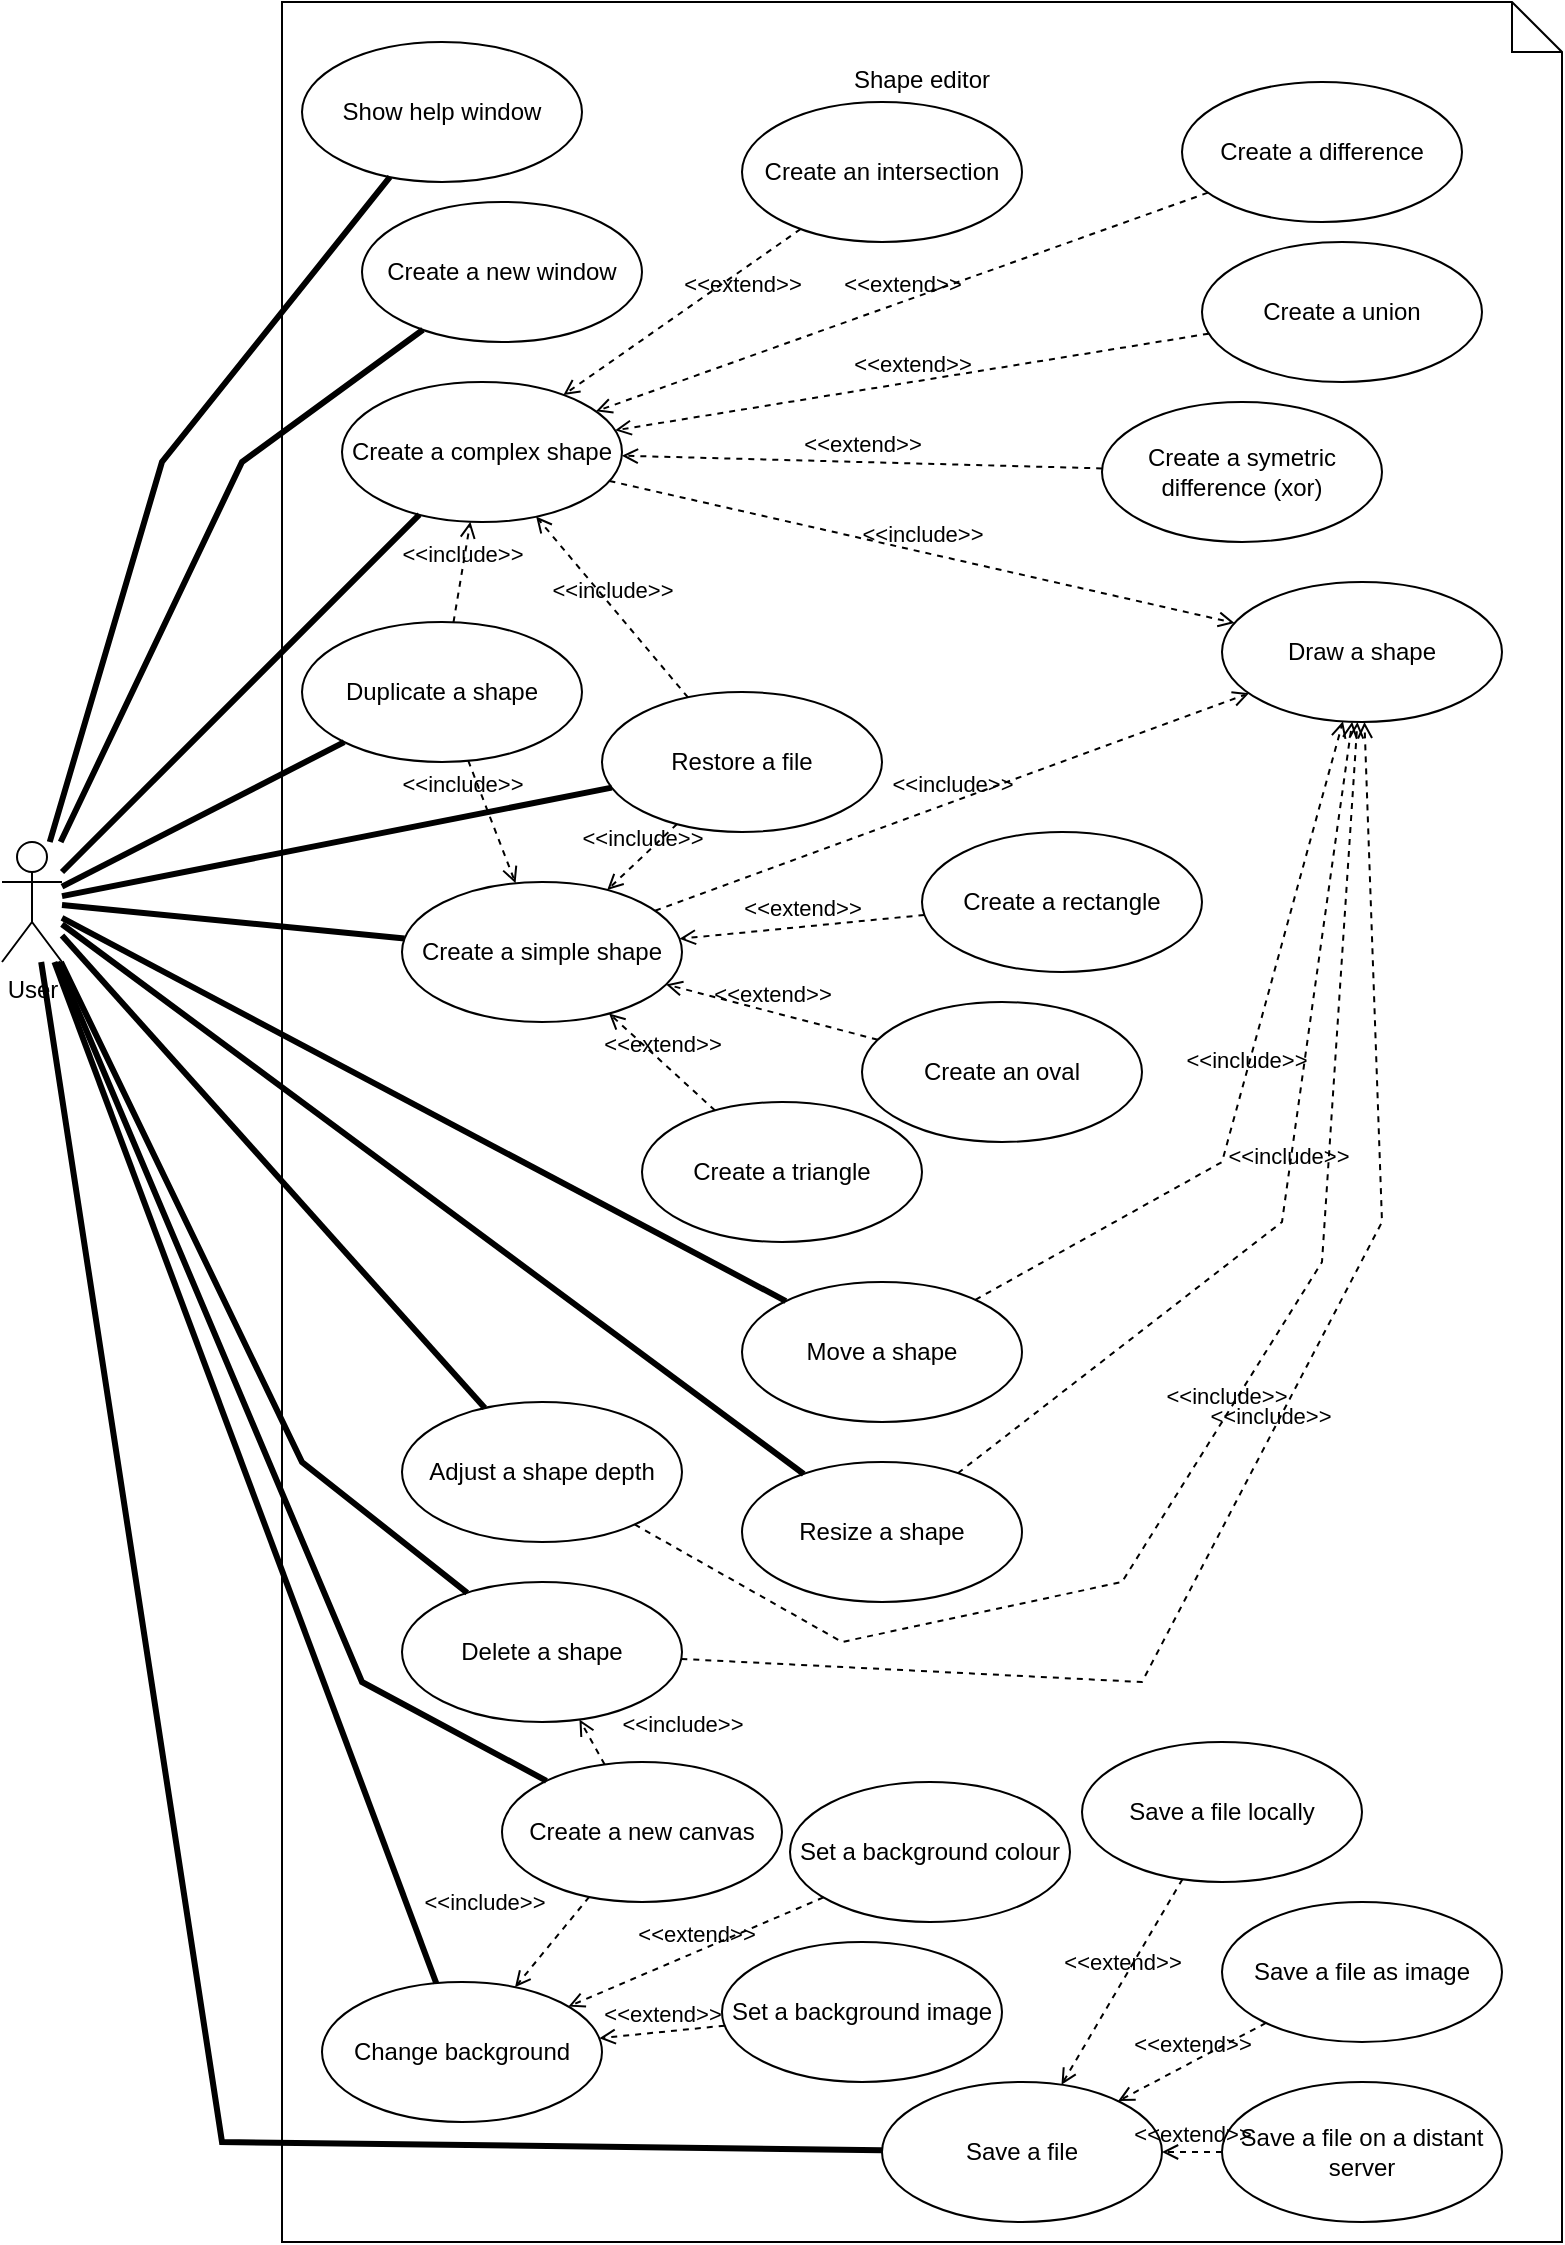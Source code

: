 <mxfile version="24.2.5" type="device">
  <diagram name="Page-1" id="GmKOVnu1HUBhw32VolcF">
    <mxGraphModel dx="1674" dy="884" grid="1" gridSize="10" guides="1" tooltips="1" connect="1" arrows="1" fold="1" page="1" pageScale="1" pageWidth="827" pageHeight="1169" math="0" shadow="0">
      <root>
        <mxCell id="0" />
        <mxCell id="1" parent="0" />
        <mxCell id="gjoIWEntqids-umup4c_-11" value="Shape editor" style="shape=note2;boundedLbl=1;whiteSpace=wrap;html=1;size=25;verticalAlign=top;align=center;" parent="1" vertex="1">
          <mxGeometry x="160" y="10" width="640" height="1120" as="geometry" />
        </mxCell>
        <mxCell id="gjoIWEntqids-umup4c_-12" value="Create a simple shape" style="ellipse;whiteSpace=wrap;html=1;" parent="1" vertex="1">
          <mxGeometry x="220" y="450" width="140" height="70" as="geometry" />
        </mxCell>
        <mxCell id="gjoIWEntqids-umup4c_-13" value="Create a rectangle" style="ellipse;whiteSpace=wrap;html=1;" parent="1" vertex="1">
          <mxGeometry x="480" y="425" width="140" height="70" as="geometry" />
        </mxCell>
        <mxCell id="gjoIWEntqids-umup4c_-16" value="Move&amp;nbsp;a shape" style="ellipse;whiteSpace=wrap;html=1;" parent="1" vertex="1">
          <mxGeometry x="390" y="650" width="140" height="70" as="geometry" />
        </mxCell>
        <mxCell id="gjoIWEntqids-umup4c_-17" value="Resize&amp;nbsp;a shape" style="ellipse;whiteSpace=wrap;html=1;" parent="1" vertex="1">
          <mxGeometry x="390" y="740" width="140" height="70" as="geometry" />
        </mxCell>
        <mxCell id="gjoIWEntqids-umup4c_-18" value="Save a file" style="ellipse;whiteSpace=wrap;html=1;" parent="1" vertex="1">
          <mxGeometry x="460" y="1050" width="140" height="70" as="geometry" />
        </mxCell>
        <mxCell id="gjoIWEntqids-umup4c_-19" value="Restore a file" style="ellipse;whiteSpace=wrap;html=1;" parent="1" vertex="1">
          <mxGeometry x="320" y="355" width="140" height="70" as="geometry" />
        </mxCell>
        <mxCell id="gjoIWEntqids-umup4c_-20" value="User" style="shape=umlActor;verticalLabelPosition=bottom;verticalAlign=top;html=1;" parent="1" vertex="1">
          <mxGeometry x="20" y="430" width="30" height="60" as="geometry" />
        </mxCell>
        <mxCell id="gjoIWEntqids-umup4c_-25" value="" style="endArrow=none;startArrow=none;endFill=0;startFill=0;endSize=8;html=1;verticalAlign=bottom;labelBackgroundColor=none;strokeWidth=3;rounded=0;" parent="1" source="gjoIWEntqids-umup4c_-20" target="gjoIWEntqids-umup4c_-12" edge="1">
          <mxGeometry width="160" relative="1" as="geometry">
            <mxPoint x="90" y="450" as="sourcePoint" />
            <mxPoint x="240" y="450" as="targetPoint" />
          </mxGeometry>
        </mxCell>
        <mxCell id="gjoIWEntqids-umup4c_-29" value="" style="endArrow=none;startArrow=none;endFill=0;startFill=0;endSize=8;html=1;verticalAlign=bottom;labelBackgroundColor=none;strokeWidth=3;rounded=0;" parent="1" source="gjoIWEntqids-umup4c_-20" target="gjoIWEntqids-umup4c_-16" edge="1">
          <mxGeometry width="160" relative="1" as="geometry">
            <mxPoint x="60" y="459" as="sourcePoint" />
            <mxPoint x="271" y="304" as="targetPoint" />
          </mxGeometry>
        </mxCell>
        <mxCell id="gjoIWEntqids-umup4c_-30" value="" style="endArrow=none;startArrow=none;endFill=0;startFill=0;endSize=8;html=1;verticalAlign=bottom;labelBackgroundColor=none;strokeWidth=3;rounded=0;" parent="1" source="gjoIWEntqids-umup4c_-20" target="gjoIWEntqids-umup4c_-17" edge="1">
          <mxGeometry width="160" relative="1" as="geometry">
            <mxPoint x="60" y="467" as="sourcePoint" />
            <mxPoint x="274" y="427" as="targetPoint" />
          </mxGeometry>
        </mxCell>
        <mxCell id="gjoIWEntqids-umup4c_-31" value="" style="endArrow=none;startArrow=none;endFill=0;startFill=0;endSize=8;html=1;verticalAlign=bottom;labelBackgroundColor=none;strokeWidth=3;rounded=0;" parent="1" source="gjoIWEntqids-umup4c_-20" target="gjoIWEntqids-umup4c_-19" edge="1">
          <mxGeometry width="160" relative="1" as="geometry">
            <mxPoint x="60" y="473" as="sourcePoint" />
            <mxPoint x="274" y="513" as="targetPoint" />
          </mxGeometry>
        </mxCell>
        <mxCell id="gjoIWEntqids-umup4c_-32" value="" style="endArrow=none;startArrow=none;endFill=0;startFill=0;endSize=8;html=1;verticalAlign=bottom;labelBackgroundColor=none;strokeWidth=3;rounded=0;" parent="1" source="gjoIWEntqids-umup4c_-20" target="gjoIWEntqids-umup4c_-18" edge="1">
          <mxGeometry width="160" relative="1" as="geometry">
            <mxPoint x="60" y="483" as="sourcePoint" />
            <mxPoint x="264" y="655" as="targetPoint" />
            <Array as="points">
              <mxPoint x="130" y="1080" />
            </Array>
          </mxGeometry>
        </mxCell>
        <mxCell id="gjoIWEntqids-umup4c_-35" value="Create a complex&amp;nbsp;shape" style="ellipse;whiteSpace=wrap;html=1;" parent="1" vertex="1">
          <mxGeometry x="190" y="200" width="140" height="70" as="geometry" />
        </mxCell>
        <mxCell id="gjoIWEntqids-umup4c_-36" value="" style="endArrow=none;startArrow=none;endFill=0;startFill=0;endSize=8;html=1;verticalAlign=bottom;labelBackgroundColor=none;strokeWidth=3;rounded=0;" parent="1" source="gjoIWEntqids-umup4c_-20" target="gjoIWEntqids-umup4c_-35" edge="1">
          <mxGeometry width="160" relative="1" as="geometry">
            <mxPoint x="60" y="467" as="sourcePoint" />
            <mxPoint x="276" y="419" as="targetPoint" />
          </mxGeometry>
        </mxCell>
        <mxCell id="gjoIWEntqids-umup4c_-37" value="Create an intersection" style="ellipse;whiteSpace=wrap;html=1;" parent="1" vertex="1">
          <mxGeometry x="390" y="60" width="140" height="70" as="geometry" />
        </mxCell>
        <mxCell id="gjoIWEntqids-umup4c_-38" value="Create a union" style="ellipse;whiteSpace=wrap;html=1;" parent="1" vertex="1">
          <mxGeometry x="620" y="130" width="140" height="70" as="geometry" />
        </mxCell>
        <mxCell id="gjoIWEntqids-umup4c_-39" value="Create a difference" style="ellipse;whiteSpace=wrap;html=1;" parent="1" vertex="1">
          <mxGeometry x="610" y="50" width="140" height="70" as="geometry" />
        </mxCell>
        <mxCell id="gjoIWEntqids-umup4c_-49" value="Draw a shape" style="ellipse;whiteSpace=wrap;html=1;" parent="1" vertex="1">
          <mxGeometry x="630" y="300" width="140" height="70" as="geometry" />
        </mxCell>
        <mxCell id="gjoIWEntqids-umup4c_-50" value="&amp;lt;&amp;lt;include&amp;gt;&amp;gt;" style="html=1;verticalAlign=bottom;labelBackgroundColor=none;endArrow=open;endFill=0;dashed=1;rounded=0;" parent="1" source="gjoIWEntqids-umup4c_-35" target="gjoIWEntqids-umup4c_-49" edge="1">
          <mxGeometry width="160" relative="1" as="geometry">
            <mxPoint x="430" y="330" as="sourcePoint" />
            <mxPoint x="590" y="330" as="targetPoint" />
          </mxGeometry>
        </mxCell>
        <mxCell id="gjoIWEntqids-umup4c_-51" value="&amp;lt;&amp;lt;include&amp;gt;&amp;gt;" style="html=1;verticalAlign=bottom;labelBackgroundColor=none;endArrow=open;endFill=0;dashed=1;rounded=0;" parent="1" source="gjoIWEntqids-umup4c_-12" target="gjoIWEntqids-umup4c_-49" edge="1">
          <mxGeometry width="160" relative="1" as="geometry">
            <mxPoint x="406" y="307" as="sourcePoint" />
            <mxPoint x="654" y="353" as="targetPoint" />
          </mxGeometry>
        </mxCell>
        <mxCell id="gjoIWEntqids-umup4c_-52" value="&amp;lt;&amp;lt;include&amp;gt;&amp;gt;" style="html=1;verticalAlign=bottom;labelBackgroundColor=none;endArrow=open;endFill=0;dashed=1;rounded=0;" parent="1" source="gjoIWEntqids-umup4c_-16" target="gjoIWEntqids-umup4c_-49" edge="1">
          <mxGeometry width="160" relative="1" as="geometry">
            <mxPoint x="409" y="398" as="sourcePoint" />
            <mxPoint x="652" y="372" as="targetPoint" />
            <Array as="points">
              <mxPoint x="630" y="590" />
            </Array>
          </mxGeometry>
        </mxCell>
        <mxCell id="gjoIWEntqids-umup4c_-53" value="&amp;lt;&amp;lt;include&amp;gt;&amp;gt;" style="html=1;verticalAlign=bottom;labelBackgroundColor=none;endArrow=open;endFill=0;dashed=1;rounded=0;" parent="1" source="gjoIWEntqids-umup4c_-17" target="gjoIWEntqids-umup4c_-49" edge="1">
          <mxGeometry width="160" relative="1" as="geometry">
            <mxPoint x="409" y="398" as="sourcePoint" />
            <mxPoint x="652" y="372" as="targetPoint" />
            <Array as="points">
              <mxPoint x="660" y="620" />
            </Array>
          </mxGeometry>
        </mxCell>
        <mxCell id="AcUa_AKjGAC0bcapaDOY-1" value="&amp;lt;&amp;lt;extend&amp;gt;&amp;gt;" style="html=1;verticalAlign=bottom;labelBackgroundColor=none;endArrow=open;endFill=0;dashed=1;rounded=0;" edge="1" parent="1" source="gjoIWEntqids-umup4c_-39" target="gjoIWEntqids-umup4c_-35">
          <mxGeometry width="160" relative="1" as="geometry">
            <mxPoint x="324" y="329" as="sourcePoint" />
            <mxPoint x="296" y="391" as="targetPoint" />
          </mxGeometry>
        </mxCell>
        <mxCell id="AcUa_AKjGAC0bcapaDOY-2" value="&amp;lt;&amp;lt;extend&amp;gt;&amp;gt;" style="html=1;verticalAlign=bottom;labelBackgroundColor=none;endArrow=open;endFill=0;dashed=1;rounded=0;" edge="1" parent="1" source="gjoIWEntqids-umup4c_-38" target="gjoIWEntqids-umup4c_-35">
          <mxGeometry width="160" relative="1" as="geometry">
            <mxPoint x="567" y="198" as="sourcePoint" />
            <mxPoint x="393" y="272" as="targetPoint" />
          </mxGeometry>
        </mxCell>
        <mxCell id="AcUa_AKjGAC0bcapaDOY-3" value="&amp;lt;&amp;lt;extend&amp;gt;&amp;gt;" style="html=1;verticalAlign=bottom;labelBackgroundColor=none;endArrow=open;endFill=0;dashed=1;rounded=0;" edge="1" parent="1" source="gjoIWEntqids-umup4c_-37" target="gjoIWEntqids-umup4c_-35">
          <mxGeometry x="-0.379" y="13" width="160" relative="1" as="geometry">
            <mxPoint x="561" y="272" as="sourcePoint" />
            <mxPoint x="409" y="288" as="targetPoint" />
            <mxPoint as="offset" />
          </mxGeometry>
        </mxCell>
        <mxCell id="AcUa_AKjGAC0bcapaDOY-4" value="&amp;lt;&amp;lt;include&amp;gt;&amp;gt;" style="html=1;verticalAlign=bottom;labelBackgroundColor=none;endArrow=open;endFill=0;dashed=1;rounded=0;" edge="1" parent="1" source="gjoIWEntqids-umup4c_-19" target="gjoIWEntqids-umup4c_-35">
          <mxGeometry width="160" relative="1" as="geometry">
            <mxPoint x="406" y="307" as="sourcePoint" />
            <mxPoint x="654" y="353" as="targetPoint" />
          </mxGeometry>
        </mxCell>
        <mxCell id="AcUa_AKjGAC0bcapaDOY-5" value="&amp;lt;&amp;lt;include&amp;gt;&amp;gt;" style="html=1;verticalAlign=bottom;labelBackgroundColor=none;endArrow=open;endFill=0;dashed=1;rounded=0;" edge="1" parent="1" source="gjoIWEntqids-umup4c_-19" target="gjoIWEntqids-umup4c_-12">
          <mxGeometry width="160" relative="1" as="geometry">
            <mxPoint x="296" y="391" as="sourcePoint" />
            <mxPoint x="324" y="329" as="targetPoint" />
          </mxGeometry>
        </mxCell>
        <mxCell id="AcUa_AKjGAC0bcapaDOY-6" value="&amp;lt;&amp;lt;extend&amp;gt;&amp;gt;" style="html=1;verticalAlign=bottom;labelBackgroundColor=none;endArrow=open;endFill=0;dashed=1;rounded=0;" edge="1" parent="1" source="gjoIWEntqids-umup4c_-13" target="gjoIWEntqids-umup4c_-12">
          <mxGeometry width="160" relative="1" as="geometry">
            <mxPoint x="567" y="198" as="sourcePoint" />
            <mxPoint x="393" y="272" as="targetPoint" />
          </mxGeometry>
        </mxCell>
        <mxCell id="AcUa_AKjGAC0bcapaDOY-7" value="Create a symetric difference (xor)" style="ellipse;whiteSpace=wrap;html=1;" vertex="1" parent="1">
          <mxGeometry x="570" y="210" width="140" height="70" as="geometry" />
        </mxCell>
        <mxCell id="AcUa_AKjGAC0bcapaDOY-8" value="&amp;lt;&amp;lt;extend&amp;gt;&amp;gt;" style="html=1;verticalAlign=bottom;labelBackgroundColor=none;endArrow=open;endFill=0;dashed=1;rounded=0;" edge="1" parent="1" source="AcUa_AKjGAC0bcapaDOY-7" target="gjoIWEntqids-umup4c_-35">
          <mxGeometry width="160" relative="1" as="geometry">
            <mxPoint x="653" y="245" as="sourcePoint" />
            <mxPoint x="407" y="284" as="targetPoint" />
          </mxGeometry>
        </mxCell>
        <mxCell id="AcUa_AKjGAC0bcapaDOY-9" value="Create an oval" style="ellipse;whiteSpace=wrap;html=1;" vertex="1" parent="1">
          <mxGeometry x="450" y="510" width="140" height="70" as="geometry" />
        </mxCell>
        <mxCell id="AcUa_AKjGAC0bcapaDOY-10" value="&amp;lt;&amp;lt;extend&amp;gt;&amp;gt;" style="html=1;verticalAlign=bottom;labelBackgroundColor=none;endArrow=open;endFill=0;dashed=1;rounded=0;" edge="1" parent="1" source="AcUa_AKjGAC0bcapaDOY-9" target="gjoIWEntqids-umup4c_-12">
          <mxGeometry width="160" relative="1" as="geometry">
            <mxPoint x="491" y="476" as="sourcePoint" />
            <mxPoint x="369" y="488" as="targetPoint" />
          </mxGeometry>
        </mxCell>
        <mxCell id="AcUa_AKjGAC0bcapaDOY-11" value="Create a triangle" style="ellipse;whiteSpace=wrap;html=1;" vertex="1" parent="1">
          <mxGeometry x="340" y="560" width="140" height="70" as="geometry" />
        </mxCell>
        <mxCell id="AcUa_AKjGAC0bcapaDOY-12" value="&amp;lt;&amp;lt;extend&amp;gt;&amp;gt;" style="html=1;verticalAlign=bottom;labelBackgroundColor=none;endArrow=open;endFill=0;dashed=1;rounded=0;" edge="1" parent="1" source="AcUa_AKjGAC0bcapaDOY-11" target="gjoIWEntqids-umup4c_-12">
          <mxGeometry width="160" relative="1" as="geometry">
            <mxPoint x="491" y="476" as="sourcePoint" />
            <mxPoint x="369" y="488" as="targetPoint" />
          </mxGeometry>
        </mxCell>
        <mxCell id="AcUa_AKjGAC0bcapaDOY-14" value="Change background" style="ellipse;whiteSpace=wrap;html=1;" vertex="1" parent="1">
          <mxGeometry x="180" y="1000" width="140" height="70" as="geometry" />
        </mxCell>
        <mxCell id="AcUa_AKjGAC0bcapaDOY-15" value="Set a background colour" style="ellipse;whiteSpace=wrap;html=1;" vertex="1" parent="1">
          <mxGeometry x="414" y="900" width="140" height="70" as="geometry" />
        </mxCell>
        <mxCell id="AcUa_AKjGAC0bcapaDOY-16" value="Set a background image" style="ellipse;whiteSpace=wrap;html=1;" vertex="1" parent="1">
          <mxGeometry x="380" y="980" width="140" height="70" as="geometry" />
        </mxCell>
        <mxCell id="AcUa_AKjGAC0bcapaDOY-17" value="&amp;lt;&amp;lt;extend&amp;gt;&amp;gt;" style="html=1;verticalAlign=bottom;labelBackgroundColor=none;endArrow=open;endFill=0;dashed=1;rounded=0;" edge="1" parent="1" source="AcUa_AKjGAC0bcapaDOY-15" target="AcUa_AKjGAC0bcapaDOY-14">
          <mxGeometry x="-0.008" width="160" relative="1" as="geometry">
            <mxPoint x="633" y="186" as="sourcePoint" />
            <mxPoint x="337" y="234" as="targetPoint" />
            <mxPoint as="offset" />
          </mxGeometry>
        </mxCell>
        <mxCell id="AcUa_AKjGAC0bcapaDOY-18" value="&amp;lt;&amp;lt;extend&amp;gt;&amp;gt;" style="html=1;verticalAlign=bottom;labelBackgroundColor=none;endArrow=open;endFill=0;dashed=1;rounded=0;" edge="1" parent="1" source="AcUa_AKjGAC0bcapaDOY-16" target="AcUa_AKjGAC0bcapaDOY-14">
          <mxGeometry width="160" relative="1" as="geometry">
            <mxPoint x="411" y="870" as="sourcePoint" />
            <mxPoint x="309" y="820" as="targetPoint" />
          </mxGeometry>
        </mxCell>
        <mxCell id="AcUa_AKjGAC0bcapaDOY-19" value="" style="endArrow=none;startArrow=none;endFill=0;startFill=0;endSize=8;html=1;verticalAlign=bottom;labelBackgroundColor=none;strokeWidth=3;rounded=0;" edge="1" parent="1" source="gjoIWEntqids-umup4c_-20" target="AcUa_AKjGAC0bcapaDOY-14">
          <mxGeometry width="160" relative="1" as="geometry">
            <mxPoint x="120" y="540" as="sourcePoint" />
            <mxPoint x="431" y="756" as="targetPoint" />
          </mxGeometry>
        </mxCell>
        <mxCell id="AcUa_AKjGAC0bcapaDOY-20" value="Save a file locally" style="ellipse;whiteSpace=wrap;html=1;" vertex="1" parent="1">
          <mxGeometry x="560" y="880" width="140" height="70" as="geometry" />
        </mxCell>
        <mxCell id="AcUa_AKjGAC0bcapaDOY-21" value="Save a file on a distant server" style="ellipse;whiteSpace=wrap;html=1;" vertex="1" parent="1">
          <mxGeometry x="630" y="1050" width="140" height="70" as="geometry" />
        </mxCell>
        <mxCell id="AcUa_AKjGAC0bcapaDOY-22" value="Save a file as image" style="ellipse;whiteSpace=wrap;html=1;" vertex="1" parent="1">
          <mxGeometry x="630" y="960" width="140" height="70" as="geometry" />
        </mxCell>
        <mxCell id="AcUa_AKjGAC0bcapaDOY-23" value="&amp;lt;&amp;lt;extend&amp;gt;&amp;gt;" style="html=1;verticalAlign=bottom;labelBackgroundColor=none;endArrow=open;endFill=0;dashed=1;rounded=0;" edge="1" parent="1" source="AcUa_AKjGAC0bcapaDOY-20" target="gjoIWEntqids-umup4c_-18">
          <mxGeometry x="-0.008" width="160" relative="1" as="geometry">
            <mxPoint x="411" y="870" as="sourcePoint" />
            <mxPoint x="309" y="820" as="targetPoint" />
            <mxPoint as="offset" />
          </mxGeometry>
        </mxCell>
        <mxCell id="AcUa_AKjGAC0bcapaDOY-24" value="&amp;lt;&amp;lt;extend&amp;gt;&amp;gt;" style="html=1;verticalAlign=bottom;labelBackgroundColor=none;endArrow=open;endFill=0;dashed=1;rounded=0;" edge="1" parent="1" source="AcUa_AKjGAC0bcapaDOY-22" target="gjoIWEntqids-umup4c_-18">
          <mxGeometry x="-0.008" width="160" relative="1" as="geometry">
            <mxPoint x="341" y="1020" as="sourcePoint" />
            <mxPoint x="299" y="1040" as="targetPoint" />
            <mxPoint as="offset" />
          </mxGeometry>
        </mxCell>
        <mxCell id="AcUa_AKjGAC0bcapaDOY-25" value="&amp;lt;&amp;lt;extend&amp;gt;&amp;gt;" style="html=1;verticalAlign=bottom;labelBackgroundColor=none;endArrow=open;endFill=0;dashed=1;rounded=0;" edge="1" parent="1" source="AcUa_AKjGAC0bcapaDOY-21" target="gjoIWEntqids-umup4c_-18">
          <mxGeometry x="-0.008" width="160" relative="1" as="geometry">
            <mxPoint x="461" y="1042" as="sourcePoint" />
            <mxPoint x="318" y="1058" as="targetPoint" />
            <mxPoint as="offset" />
          </mxGeometry>
        </mxCell>
        <mxCell id="AcUa_AKjGAC0bcapaDOY-27" value="Delete a shape" style="ellipse;whiteSpace=wrap;html=1;" vertex="1" parent="1">
          <mxGeometry x="220" y="800" width="140" height="70" as="geometry" />
        </mxCell>
        <mxCell id="AcUa_AKjGAC0bcapaDOY-28" value="" style="endArrow=none;startArrow=none;endFill=0;startFill=0;endSize=8;html=1;verticalAlign=bottom;labelBackgroundColor=none;strokeWidth=3;rounded=0;" edge="1" parent="1" source="gjoIWEntqids-umup4c_-20" target="AcUa_AKjGAC0bcapaDOY-27">
          <mxGeometry width="160" relative="1" as="geometry">
            <mxPoint x="56" y="500" as="sourcePoint" />
            <mxPoint x="228" y="981" as="targetPoint" />
            <Array as="points">
              <mxPoint x="170" y="740" />
            </Array>
          </mxGeometry>
        </mxCell>
        <mxCell id="AcUa_AKjGAC0bcapaDOY-29" value="&amp;lt;&amp;lt;include&amp;gt;&amp;gt;" style="html=1;verticalAlign=bottom;labelBackgroundColor=none;endArrow=open;endFill=0;dashed=1;rounded=0;" edge="1" parent="1" source="AcUa_AKjGAC0bcapaDOY-27" target="gjoIWEntqids-umup4c_-49">
          <mxGeometry x="-0.0" width="160" relative="1" as="geometry">
            <mxPoint x="508" y="756" as="sourcePoint" />
            <mxPoint x="705" y="380" as="targetPoint" />
            <Array as="points">
              <mxPoint x="590" y="850" />
              <mxPoint x="710" y="620" />
            </Array>
            <mxPoint as="offset" />
          </mxGeometry>
        </mxCell>
        <mxCell id="AcUa_AKjGAC0bcapaDOY-30" value="Show help window" style="ellipse;whiteSpace=wrap;html=1;" vertex="1" parent="1">
          <mxGeometry x="170" y="30" width="140" height="70" as="geometry" />
        </mxCell>
        <mxCell id="AcUa_AKjGAC0bcapaDOY-31" value="" style="endArrow=none;startArrow=none;endFill=0;startFill=0;endSize=8;html=1;verticalAlign=bottom;labelBackgroundColor=none;strokeWidth=3;rounded=0;" edge="1" parent="1" source="gjoIWEntqids-umup4c_-20" target="AcUa_AKjGAC0bcapaDOY-30">
          <mxGeometry width="160" relative="1" as="geometry">
            <mxPoint x="60" y="455" as="sourcePoint" />
            <mxPoint x="239" y="276" as="targetPoint" />
            <Array as="points">
              <mxPoint x="100" y="240" />
            </Array>
          </mxGeometry>
        </mxCell>
        <mxCell id="AcUa_AKjGAC0bcapaDOY-32" value="Adjust a shape depth" style="ellipse;whiteSpace=wrap;html=1;" vertex="1" parent="1">
          <mxGeometry x="220" y="710" width="140" height="70" as="geometry" />
        </mxCell>
        <mxCell id="AcUa_AKjGAC0bcapaDOY-33" value="&amp;lt;&amp;lt;include&amp;gt;&amp;gt;" style="html=1;verticalAlign=bottom;labelBackgroundColor=none;endArrow=open;endFill=0;dashed=1;rounded=0;" edge="1" parent="1" source="AcUa_AKjGAC0bcapaDOY-32" target="gjoIWEntqids-umup4c_-49">
          <mxGeometry width="160" relative="1" as="geometry">
            <mxPoint x="340" y="856" as="sourcePoint" />
            <mxPoint x="711" y="380" as="targetPoint" />
            <Array as="points">
              <mxPoint x="440" y="830" />
              <mxPoint x="580" y="800" />
              <mxPoint x="680" y="640" />
            </Array>
          </mxGeometry>
        </mxCell>
        <mxCell id="AcUa_AKjGAC0bcapaDOY-34" value="" style="endArrow=none;startArrow=none;endFill=0;startFill=0;endSize=8;html=1;verticalAlign=bottom;labelBackgroundColor=none;strokeWidth=3;rounded=0;" edge="1" parent="1" source="gjoIWEntqids-umup4c_-20" target="AcUa_AKjGAC0bcapaDOY-32">
          <mxGeometry width="160" relative="1" as="geometry">
            <mxPoint x="60" y="496" as="sourcePoint" />
            <mxPoint x="250" y="821" as="targetPoint" />
          </mxGeometry>
        </mxCell>
        <mxCell id="AcUa_AKjGAC0bcapaDOY-35" value="Duplicate a shape" style="ellipse;whiteSpace=wrap;html=1;" vertex="1" parent="1">
          <mxGeometry x="170" y="320" width="140" height="70" as="geometry" />
        </mxCell>
        <mxCell id="AcUa_AKjGAC0bcapaDOY-36" value="&amp;lt;&amp;lt;include&amp;gt;&amp;gt;" style="html=1;verticalAlign=bottom;labelBackgroundColor=none;endArrow=open;endFill=0;dashed=1;rounded=0;" edge="1" parent="1" source="AcUa_AKjGAC0bcapaDOY-35" target="gjoIWEntqids-umup4c_-35">
          <mxGeometry width="160" relative="1" as="geometry">
            <mxPoint x="373" y="368" as="sourcePoint" />
            <mxPoint x="297" y="277" as="targetPoint" />
          </mxGeometry>
        </mxCell>
        <mxCell id="AcUa_AKjGAC0bcapaDOY-37" value="&amp;lt;&amp;lt;include&amp;gt;&amp;gt;" style="html=1;verticalAlign=bottom;labelBackgroundColor=none;endArrow=open;endFill=0;dashed=1;rounded=0;" edge="1" parent="1" source="AcUa_AKjGAC0bcapaDOY-35" target="gjoIWEntqids-umup4c_-12">
          <mxGeometry x="-0.448" y="-10" width="160" relative="1" as="geometry">
            <mxPoint x="256" y="330" as="sourcePoint" />
            <mxPoint x="264" y="280" as="targetPoint" />
            <mxPoint as="offset" />
          </mxGeometry>
        </mxCell>
        <mxCell id="AcUa_AKjGAC0bcapaDOY-38" value="" style="endArrow=none;startArrow=none;endFill=0;startFill=0;endSize=8;html=1;verticalAlign=bottom;labelBackgroundColor=none;strokeWidth=3;rounded=0;" edge="1" parent="1" source="gjoIWEntqids-umup4c_-20" target="AcUa_AKjGAC0bcapaDOY-35">
          <mxGeometry width="160" relative="1" as="geometry">
            <mxPoint x="60" y="467" as="sourcePoint" />
            <mxPoint x="335" y="413" as="targetPoint" />
          </mxGeometry>
        </mxCell>
        <mxCell id="AcUa_AKjGAC0bcapaDOY-39" value="Create a new canvas" style="ellipse;whiteSpace=wrap;html=1;" vertex="1" parent="1">
          <mxGeometry x="270" y="890" width="140" height="70" as="geometry" />
        </mxCell>
        <mxCell id="AcUa_AKjGAC0bcapaDOY-40" value="&amp;lt;&amp;lt;include&amp;gt;&amp;gt;" style="html=1;verticalAlign=bottom;labelBackgroundColor=none;endArrow=open;endFill=0;dashed=1;rounded=0;" edge="1" parent="1" source="AcUa_AKjGAC0bcapaDOY-39" target="AcUa_AKjGAC0bcapaDOY-27">
          <mxGeometry x="-1" y="-40" width="160" relative="1" as="geometry">
            <mxPoint x="263" y="399" as="sourcePoint" />
            <mxPoint x="287" y="461" as="targetPoint" />
            <mxPoint x="4" y="8" as="offset" />
          </mxGeometry>
        </mxCell>
        <mxCell id="AcUa_AKjGAC0bcapaDOY-41" value="&amp;lt;&amp;lt;include&amp;gt;&amp;gt;" style="html=1;verticalAlign=bottom;labelBackgroundColor=none;endArrow=open;endFill=0;dashed=1;rounded=0;" edge="1" parent="1" source="AcUa_AKjGAC0bcapaDOY-39" target="AcUa_AKjGAC0bcapaDOY-14">
          <mxGeometry x="0.494" y="-33" width="160" relative="1" as="geometry">
            <mxPoint x="307" y="910" as="sourcePoint" />
            <mxPoint x="303" y="880" as="targetPoint" />
            <mxPoint y="-1" as="offset" />
          </mxGeometry>
        </mxCell>
        <mxCell id="AcUa_AKjGAC0bcapaDOY-42" value="" style="endArrow=none;startArrow=none;endFill=0;startFill=0;endSize=8;html=1;verticalAlign=bottom;labelBackgroundColor=none;strokeWidth=3;rounded=0;" edge="1" parent="1" source="gjoIWEntqids-umup4c_-20" target="AcUa_AKjGAC0bcapaDOY-39">
          <mxGeometry width="160" relative="1" as="geometry">
            <mxPoint x="56" y="500" as="sourcePoint" />
            <mxPoint x="247" y="1011" as="targetPoint" />
            <Array as="points">
              <mxPoint x="200" y="850" />
            </Array>
          </mxGeometry>
        </mxCell>
        <mxCell id="AcUa_AKjGAC0bcapaDOY-43" value="Create a new window" style="ellipse;whiteSpace=wrap;html=1;" vertex="1" parent="1">
          <mxGeometry x="200" y="110" width="140" height="70" as="geometry" />
        </mxCell>
        <mxCell id="AcUa_AKjGAC0bcapaDOY-44" value="" style="endArrow=none;startArrow=none;endFill=0;startFill=0;endSize=8;html=1;verticalAlign=bottom;labelBackgroundColor=none;strokeWidth=3;rounded=0;" edge="1" parent="1" source="gjoIWEntqids-umup4c_-20" target="AcUa_AKjGAC0bcapaDOY-43">
          <mxGeometry width="160" relative="1" as="geometry">
            <mxPoint x="60" y="441" as="sourcePoint" />
            <mxPoint x="232" y="109" as="targetPoint" />
            <Array as="points">
              <mxPoint x="140" y="240" />
            </Array>
          </mxGeometry>
        </mxCell>
      </root>
    </mxGraphModel>
  </diagram>
</mxfile>
